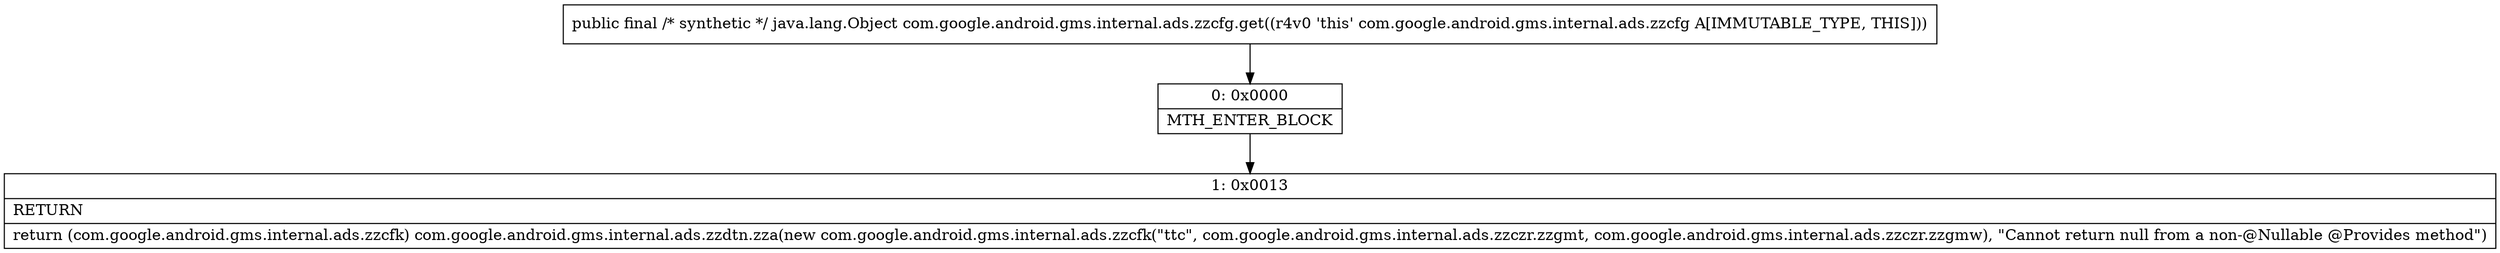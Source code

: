 digraph "CFG forcom.google.android.gms.internal.ads.zzcfg.get()Ljava\/lang\/Object;" {
Node_0 [shape=record,label="{0\:\ 0x0000|MTH_ENTER_BLOCK\l}"];
Node_1 [shape=record,label="{1\:\ 0x0013|RETURN\l|return (com.google.android.gms.internal.ads.zzcfk) com.google.android.gms.internal.ads.zzdtn.zza(new com.google.android.gms.internal.ads.zzcfk(\"ttc\", com.google.android.gms.internal.ads.zzczr.zzgmt, com.google.android.gms.internal.ads.zzczr.zzgmw), \"Cannot return null from a non\-@Nullable @Provides method\")\l}"];
MethodNode[shape=record,label="{public final \/* synthetic *\/ java.lang.Object com.google.android.gms.internal.ads.zzcfg.get((r4v0 'this' com.google.android.gms.internal.ads.zzcfg A[IMMUTABLE_TYPE, THIS])) }"];
MethodNode -> Node_0;
Node_0 -> Node_1;
}

